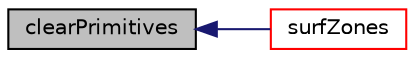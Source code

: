 digraph "clearPrimitives"
{
  bgcolor="transparent";
  edge [fontname="Helvetica",fontsize="10",labelfontname="Helvetica",labelfontsize="10"];
  node [fontname="Helvetica",fontsize="10",shape=record];
  rankdir="LR";
  Node2963 [label="clearPrimitives",height=0.2,width=0.4,color="black", fillcolor="grey75", style="filled", fontcolor="black"];
  Node2963 -> Node2964 [dir="back",color="midnightblue",fontsize="10",style="solid",fontname="Helvetica"];
  Node2964 [label="surfZones",height=0.2,width=0.4,color="red",URL="$a30961.html#ac9d5ad1a3400361b0cf661628bd78549",tooltip="Return surface zones. "];
}
